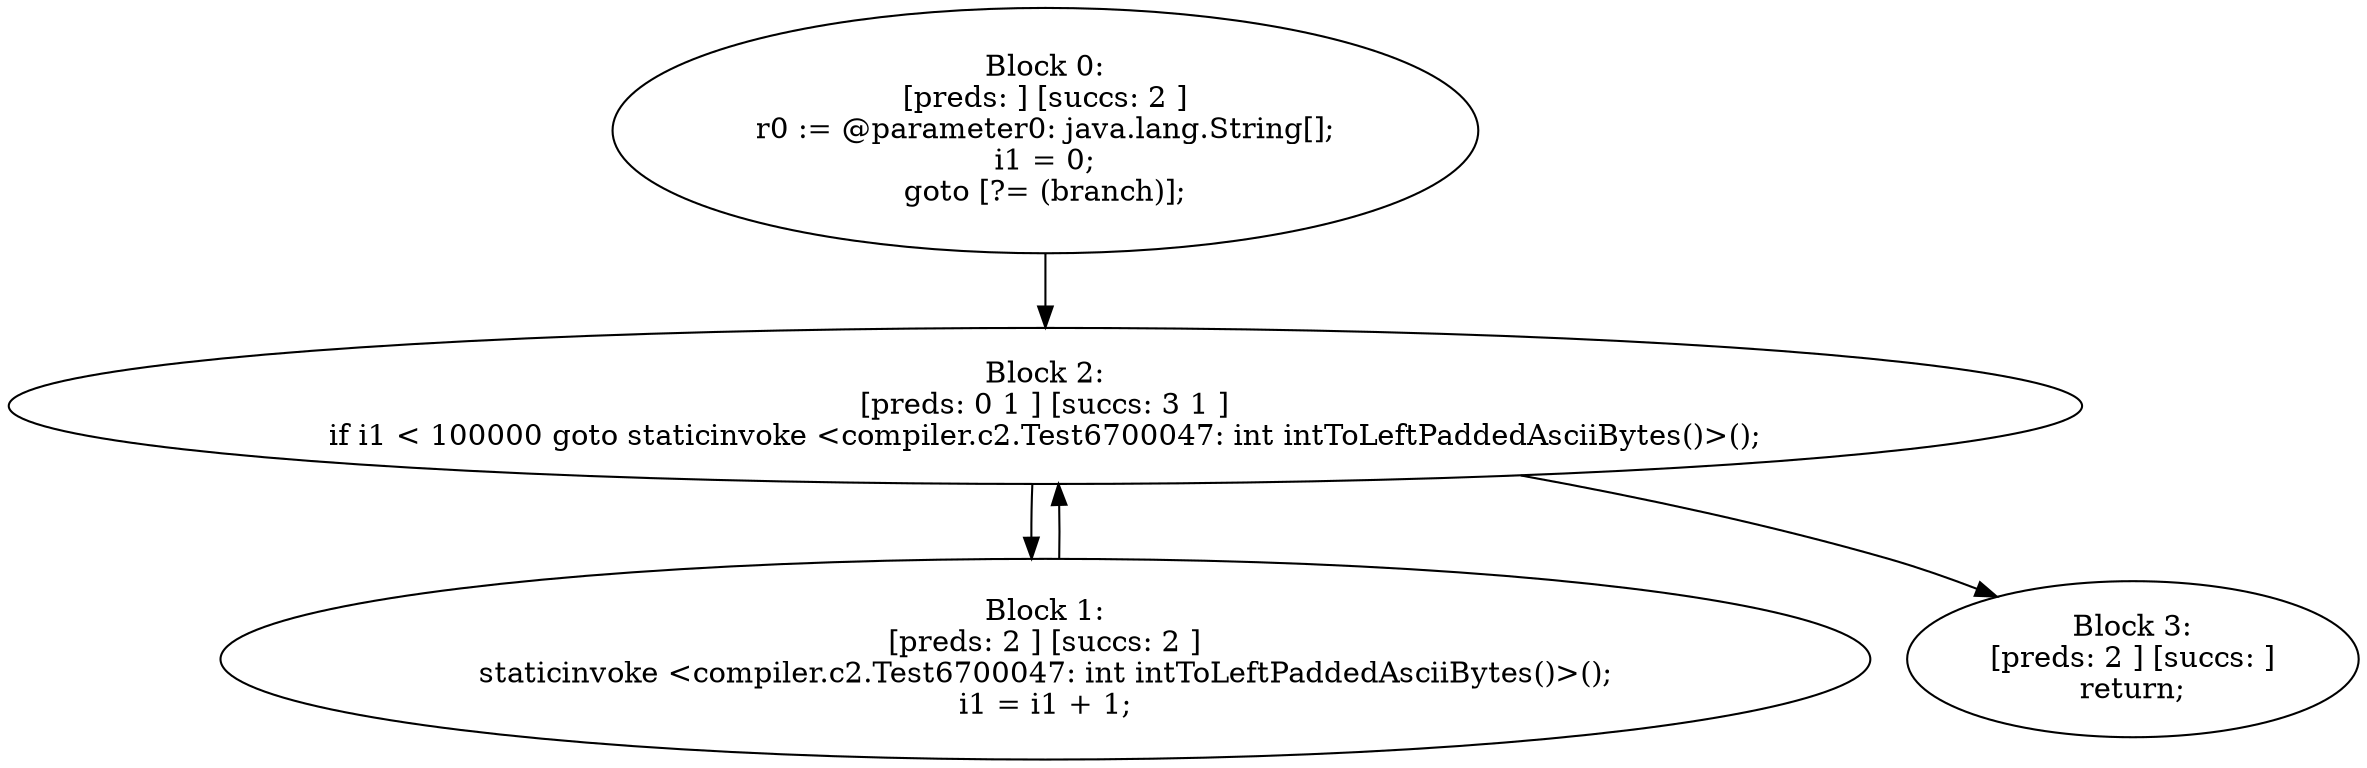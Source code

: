 digraph "unitGraph" {
    "Block 0:
[preds: ] [succs: 2 ]
r0 := @parameter0: java.lang.String[];
i1 = 0;
goto [?= (branch)];
"
    "Block 1:
[preds: 2 ] [succs: 2 ]
staticinvoke <compiler.c2.Test6700047: int intToLeftPaddedAsciiBytes()>();
i1 = i1 + 1;
"
    "Block 2:
[preds: 0 1 ] [succs: 3 1 ]
if i1 < 100000 goto staticinvoke <compiler.c2.Test6700047: int intToLeftPaddedAsciiBytes()>();
"
    "Block 3:
[preds: 2 ] [succs: ]
return;
"
    "Block 0:
[preds: ] [succs: 2 ]
r0 := @parameter0: java.lang.String[];
i1 = 0;
goto [?= (branch)];
"->"Block 2:
[preds: 0 1 ] [succs: 3 1 ]
if i1 < 100000 goto staticinvoke <compiler.c2.Test6700047: int intToLeftPaddedAsciiBytes()>();
";
    "Block 1:
[preds: 2 ] [succs: 2 ]
staticinvoke <compiler.c2.Test6700047: int intToLeftPaddedAsciiBytes()>();
i1 = i1 + 1;
"->"Block 2:
[preds: 0 1 ] [succs: 3 1 ]
if i1 < 100000 goto staticinvoke <compiler.c2.Test6700047: int intToLeftPaddedAsciiBytes()>();
";
    "Block 2:
[preds: 0 1 ] [succs: 3 1 ]
if i1 < 100000 goto staticinvoke <compiler.c2.Test6700047: int intToLeftPaddedAsciiBytes()>();
"->"Block 3:
[preds: 2 ] [succs: ]
return;
";
    "Block 2:
[preds: 0 1 ] [succs: 3 1 ]
if i1 < 100000 goto staticinvoke <compiler.c2.Test6700047: int intToLeftPaddedAsciiBytes()>();
"->"Block 1:
[preds: 2 ] [succs: 2 ]
staticinvoke <compiler.c2.Test6700047: int intToLeftPaddedAsciiBytes()>();
i1 = i1 + 1;
";
}
